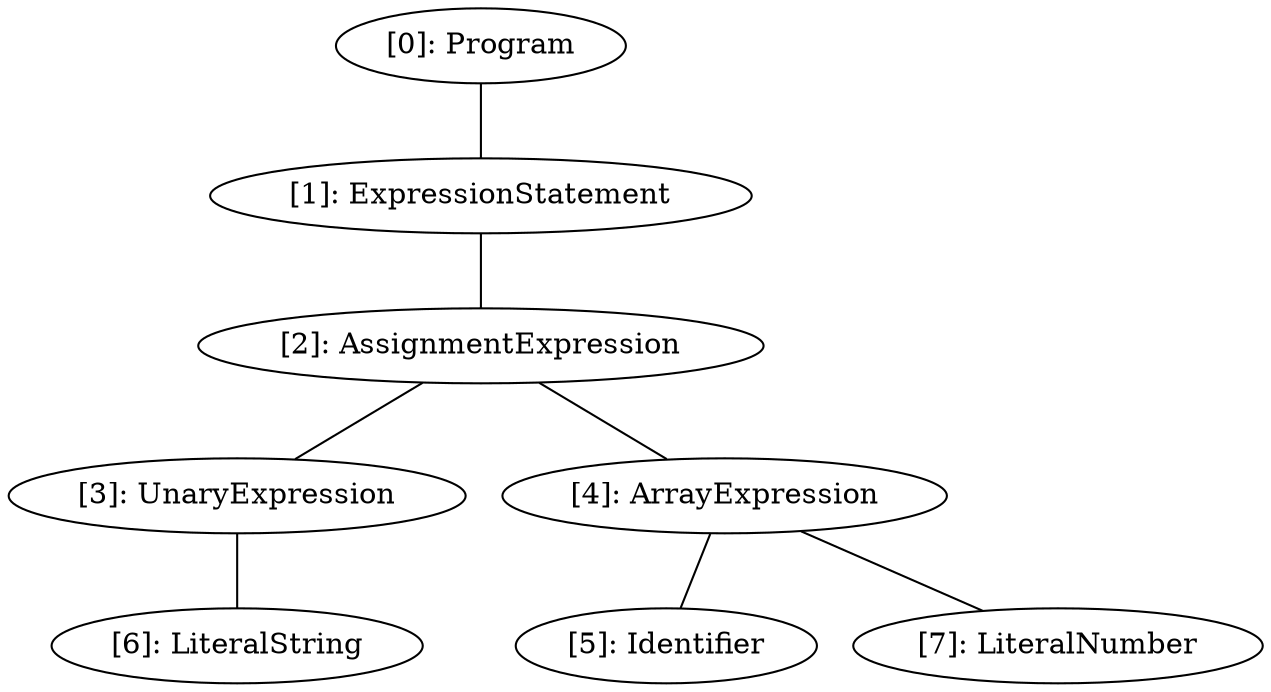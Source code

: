 // Result
graph {
	0 [label="[0]: Program"]
	1 [label="[1]: ExpressionStatement"]
	2 [label="[2]: AssignmentExpression"]
	3 [label="[3]: UnaryExpression"]
	4 [label="[4]: ArrayExpression"]
	5 [label="[5]: Identifier"]
	6 [label="[6]: LiteralString"]
	7 [label="[7]: LiteralNumber"]
	0 -- 1
	1 -- 2
	2 -- 3
	2 -- 4
	3 -- 6
	4 -- 5
	4 -- 7
}
